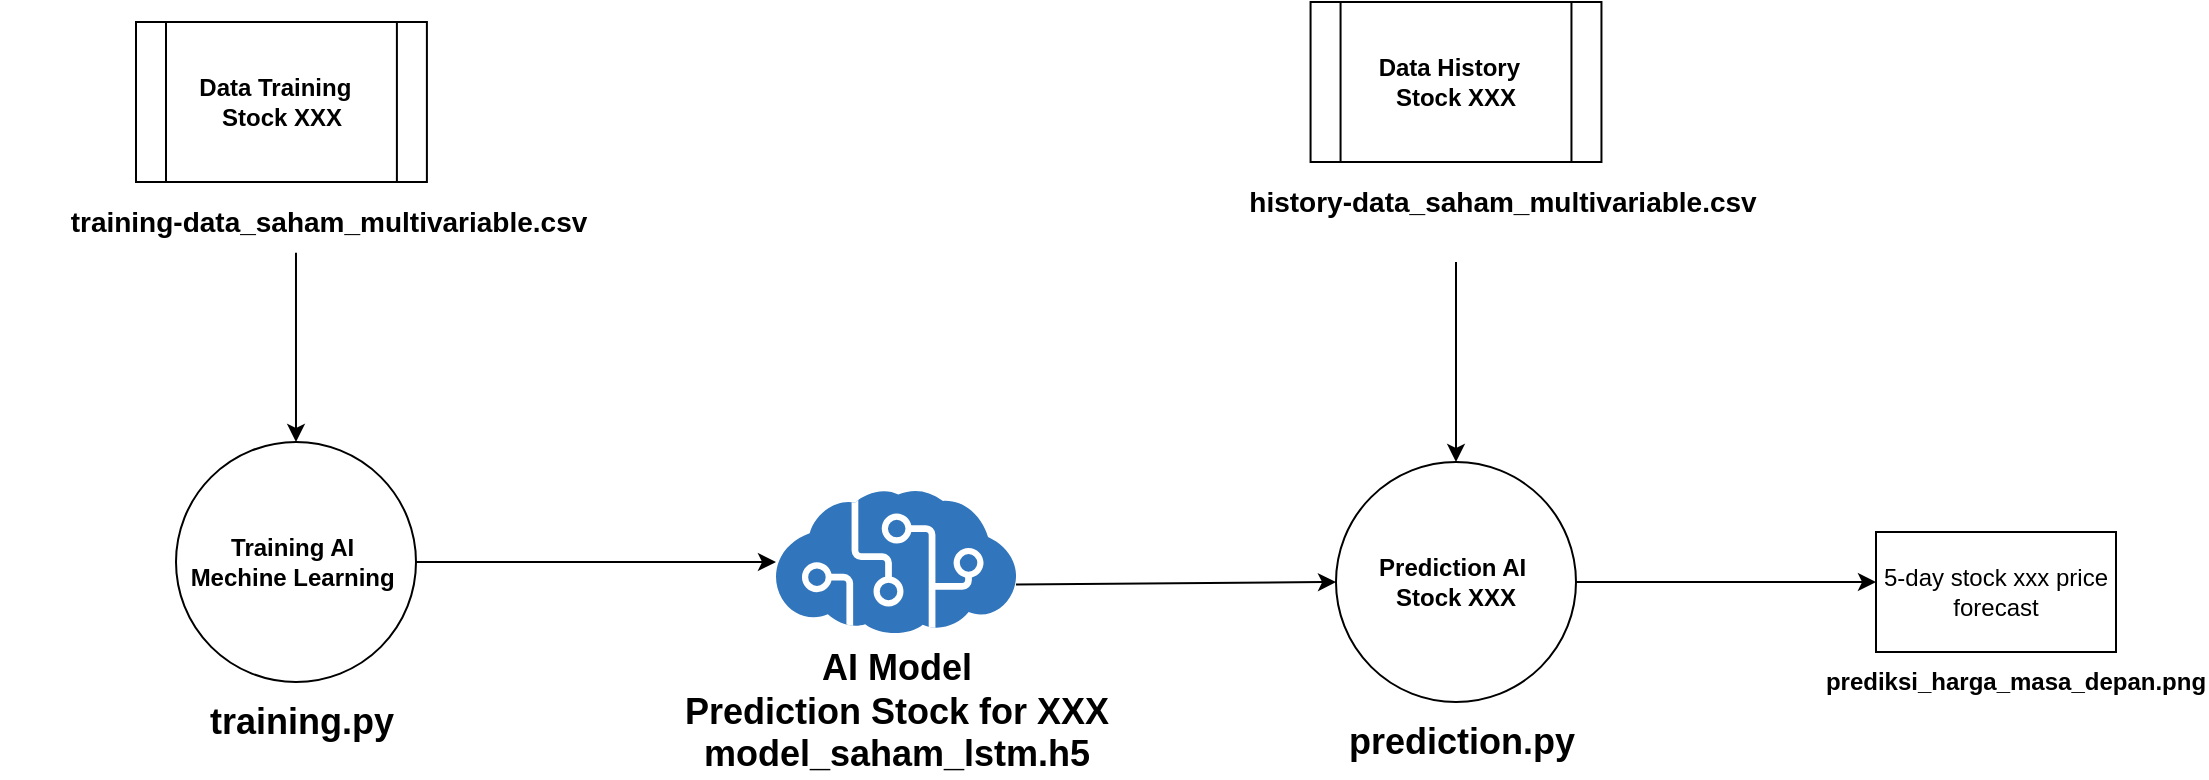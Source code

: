 <mxfile version="13.9.9" type="device"><diagram id="MPOJHuXkhUEyFL-CrtOR" name="Architecture"><mxGraphModel dx="344" dy="2078" grid="1" gridSize="10" guides="1" tooltips="1" connect="1" arrows="1" fold="1" page="1" pageScale="1" pageWidth="850" pageHeight="1100" math="0" shadow="0"><root><mxCell id="jSEY8RpCkoVRMXqWIVlT-0"/><mxCell id="jSEY8RpCkoVRMXqWIVlT-1" parent="jSEY8RpCkoVRMXqWIVlT-0"/><mxCell id="OySe8t9l0olUsG4A79xd-1" value="&lt;b style=&quot;font-size: 18px&quot;&gt;AI Model &lt;/b&gt;&lt;br&gt;&lt;b style=&quot;font-size: 18px&quot;&gt;Prediction Stock for XXX&lt;/b&gt;&lt;br&gt;&lt;span style=&quot;font-size: 18px&quot;&gt;&lt;b&gt;model_saham_lstm.h5&lt;/b&gt;&lt;/span&gt;" style="aspect=fixed;html=1;points=[];align=center;image;fontSize=12;image=img/lib/mscae/Cognitive_Services.svg;" parent="jSEY8RpCkoVRMXqWIVlT-1" vertex="1"><mxGeometry x="2140" y="-766" width="120.01" height="72" as="geometry"/></mxCell><mxCell id="apSkUDXAmTksaaojhE6L-5" value="" style="group" vertex="1" connectable="0" parent="jSEY8RpCkoVRMXqWIVlT-1"><mxGeometry x="1820" y="-1000" width="380" height="110" as="geometry"/></mxCell><mxCell id="apSkUDXAmTksaaojhE6L-23" value="" style="group" vertex="1" connectable="0" parent="apSkUDXAmTksaaojhE6L-5"><mxGeometry x="-67.28" width="327.28" height="110" as="geometry"/></mxCell><mxCell id="apSkUDXAmTksaaojhE6L-0" value="Data Training&amp;nbsp;&amp;nbsp;&lt;br&gt;Stock XXX" style="shape=process;whiteSpace=wrap;html=1;backgroundOutline=1;fontStyle=1" vertex="1" parent="apSkUDXAmTksaaojhE6L-23"><mxGeometry x="67.28" width="145.45" height="80" as="geometry"/></mxCell><mxCell id="apSkUDXAmTksaaojhE6L-2" value="&lt;b&gt;&lt;font style=&quot;font-size: 14px&quot;&gt;training-data_saham_multivariable.csv&lt;/font&gt;&lt;/b&gt;" style="text;html=1;strokeColor=none;fillColor=none;align=center;verticalAlign=middle;whiteSpace=wrap;rounded=0;" vertex="1" parent="apSkUDXAmTksaaojhE6L-23"><mxGeometry y="90" width="327.28" height="20" as="geometry"/></mxCell><mxCell id="apSkUDXAmTksaaojhE6L-12" value="" style="group" vertex="1" connectable="0" parent="jSEY8RpCkoVRMXqWIVlT-1"><mxGeometry x="1840" y="-790" width="120" height="150" as="geometry"/></mxCell><mxCell id="apSkUDXAmTksaaojhE6L-4" value="Training AI&amp;nbsp;&lt;br&gt;Mechine Learning&amp;nbsp;&lt;br&gt;" style="ellipse;whiteSpace=wrap;html=1;aspect=fixed;fontStyle=1;direction=south;" vertex="1" parent="apSkUDXAmTksaaojhE6L-12"><mxGeometry width="120" height="120" as="geometry"/></mxCell><mxCell id="apSkUDXAmTksaaojhE6L-6" value="&lt;b&gt;&lt;font style=&quot;font-size: 18px&quot;&gt;training.py&lt;/font&gt;&lt;/b&gt;" style="text;html=1;strokeColor=none;fillColor=none;align=center;verticalAlign=middle;whiteSpace=wrap;rounded=0;" vertex="1" parent="apSkUDXAmTksaaojhE6L-12"><mxGeometry x="42.72" y="130" width="40" height="20" as="geometry"/></mxCell><mxCell id="apSkUDXAmTksaaojhE6L-24" value="" style="endArrow=classic;html=1;exitX=0.45;exitY=1.267;exitDx=0;exitDy=0;exitPerimeter=0;entryX=0;entryY=0.5;entryDx=0;entryDy=0;" edge="1" parent="jSEY8RpCkoVRMXqWIVlT-1" source="apSkUDXAmTksaaojhE6L-2" target="apSkUDXAmTksaaojhE6L-4"><mxGeometry width="50" height="50" relative="1" as="geometry"><mxPoint x="1980" y="-820" as="sourcePoint"/><mxPoint x="2030" y="-870" as="targetPoint"/></mxGeometry></mxCell><mxCell id="apSkUDXAmTksaaojhE6L-25" value="" style="endArrow=classic;html=1;exitX=0.5;exitY=0;exitDx=0;exitDy=0;" edge="1" parent="jSEY8RpCkoVRMXqWIVlT-1" source="apSkUDXAmTksaaojhE6L-4" target="OySe8t9l0olUsG4A79xd-1"><mxGeometry width="50" height="50" relative="1" as="geometry"><mxPoint x="2070" y="-800" as="sourcePoint"/><mxPoint x="2120" y="-850" as="targetPoint"/></mxGeometry></mxCell><mxCell id="apSkUDXAmTksaaojhE6L-35" value="" style="group;fontStyle=0" vertex="1" connectable="0" parent="jSEY8RpCkoVRMXqWIVlT-1"><mxGeometry x="2420" y="-780" width="120" height="150" as="geometry"/></mxCell><mxCell id="apSkUDXAmTksaaojhE6L-36" value="Prediction AI&amp;nbsp;&lt;br&gt;Stock XXX" style="ellipse;whiteSpace=wrap;html=1;aspect=fixed;fontStyle=1;direction=south;" vertex="1" parent="apSkUDXAmTksaaojhE6L-35"><mxGeometry width="120" height="120" as="geometry"/></mxCell><mxCell id="apSkUDXAmTksaaojhE6L-37" value="&lt;b&gt;&lt;font style=&quot;font-size: 18px&quot;&gt;prediction.py&lt;/font&gt;&lt;/b&gt;" style="text;html=1;strokeColor=none;fillColor=none;align=center;verticalAlign=middle;whiteSpace=wrap;rounded=0;fontStyle=0" vertex="1" parent="apSkUDXAmTksaaojhE6L-35"><mxGeometry x="42.72" y="130" width="40" height="20" as="geometry"/></mxCell><mxCell id="apSkUDXAmTksaaojhE6L-38" value="" style="endArrow=classic;html=1;entryX=0.5;entryY=1;entryDx=0;entryDy=0;exitX=1;exitY=0.657;exitDx=0;exitDy=0;exitPerimeter=0;" edge="1" parent="jSEY8RpCkoVRMXqWIVlT-1" source="OySe8t9l0olUsG4A79xd-1" target="apSkUDXAmTksaaojhE6L-36"><mxGeometry width="50" height="50" relative="1" as="geometry"><mxPoint x="2320" y="-720" as="sourcePoint"/><mxPoint x="2370" y="-770" as="targetPoint"/></mxGeometry></mxCell><mxCell id="apSkUDXAmTksaaojhE6L-40" value="" style="group" vertex="1" connectable="0" parent="jSEY8RpCkoVRMXqWIVlT-1"><mxGeometry x="2340" y="-1010" width="327.28" height="110" as="geometry"/></mxCell><mxCell id="apSkUDXAmTksaaojhE6L-41" value="Data History&amp;nbsp;&amp;nbsp;&lt;br&gt;Stock XXX" style="shape=process;whiteSpace=wrap;html=1;backgroundOutline=1;fontStyle=1" vertex="1" parent="apSkUDXAmTksaaojhE6L-40"><mxGeometry x="67.28" width="145.45" height="80" as="geometry"/></mxCell><mxCell id="apSkUDXAmTksaaojhE6L-42" value="&lt;b&gt;&lt;font style=&quot;font-size: 14px&quot;&gt;history-data_saham_multivariable.csv&lt;/font&gt;&lt;/b&gt;" style="text;html=1;strokeColor=none;fillColor=none;align=center;verticalAlign=middle;whiteSpace=wrap;rounded=0;" vertex="1" parent="apSkUDXAmTksaaojhE6L-40"><mxGeometry y="90" width="327.28" height="20" as="geometry"/></mxCell><mxCell id="apSkUDXAmTksaaojhE6L-43" value="" style="endArrow=classic;html=1;" edge="1" parent="jSEY8RpCkoVRMXqWIVlT-1" target="apSkUDXAmTksaaojhE6L-36"><mxGeometry width="50" height="50" relative="1" as="geometry"><mxPoint x="2480" y="-880" as="sourcePoint"/><mxPoint x="2550" y="-860" as="targetPoint"/></mxGeometry></mxCell><mxCell id="apSkUDXAmTksaaojhE6L-44" value="" style="endArrow=classic;html=1;exitX=0.5;exitY=0;exitDx=0;exitDy=0;" edge="1" parent="jSEY8RpCkoVRMXqWIVlT-1" source="apSkUDXAmTksaaojhE6L-36"><mxGeometry width="50" height="50" relative="1" as="geometry"><mxPoint x="2590" y="-640" as="sourcePoint"/><mxPoint x="2690" y="-720" as="targetPoint"/></mxGeometry></mxCell><mxCell id="apSkUDXAmTksaaojhE6L-45" value="5-day stock xxx price forecast" style="rounded=0;whiteSpace=wrap;html=1;" vertex="1" parent="jSEY8RpCkoVRMXqWIVlT-1"><mxGeometry x="2690" y="-745" width="120" height="60" as="geometry"/></mxCell><mxCell id="apSkUDXAmTksaaojhE6L-46" value="&lt;b&gt;prediksi_harga_masa_depan.png&lt;/b&gt;" style="text;html=1;strokeColor=none;fillColor=none;align=center;verticalAlign=middle;whiteSpace=wrap;rounded=0;" vertex="1" parent="jSEY8RpCkoVRMXqWIVlT-1"><mxGeometry x="2740" y="-680" width="40" height="20" as="geometry"/></mxCell></root></mxGraphModel></diagram></mxfile>